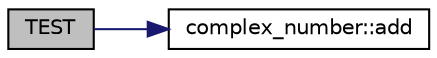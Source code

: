 digraph "TEST"
{
 // INTERACTIVE_SVG=YES
  edge [fontname="Helvetica",fontsize="10",labelfontname="Helvetica",labelfontsize="10"];
  node [fontname="Helvetica",fontsize="10",shape=record];
  rankdir="LR";
  Node0 [label="TEST",height=0.2,width=0.4,color="black", fillcolor="grey75", style="filled", fontcolor="black"];
  Node0 -> Node1 [color="midnightblue",fontsize="10",style="solid",fontname="Helvetica"];
  Node1 [label="complex_number::add",height=0.2,width=0.4,color="black", fillcolor="white", style="filled",URL="$classcomplex__number.html#ad65b2d6465bb82ba98cc31937268d120",tooltip="La función add suma por separado la parte real y la parte imaginaria y luego hace lo mismo que la fun..."];
}
